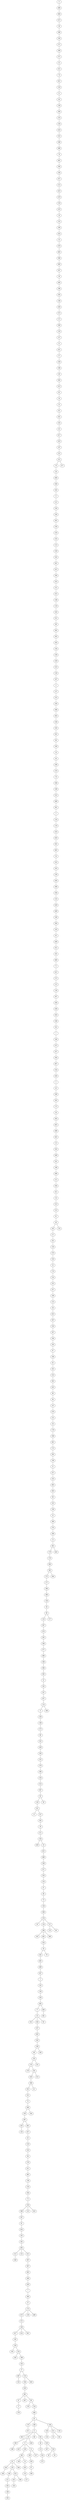 graph DFS_I_grafoErdos_Renyi_500_2000  {
0;
486;
464;
472;
38;
388;
330;
271;
309;
371;
52;
321;
74;
451;
318;
51;
141;
238;
300;
233;
230;
416;
325;
288;
488;
78;
462;
394;
336;
357;
215;
423;
479;
378;
470;
18;
155;
290;
424;
35;
476;
483;
366;
460;
347;
39;
440;
296;
295;
146;
436;
375;
171;
390;
120;
157;
31;
431;
57;
339;
186;
49;
395;
413;
65;
34;
25;
82;
261;
105;
45;
417;
410;
197;
222;
312;
70;
28;
406;
340;
182;
9;
121;
256;
244;
302;
258;
220;
235;
115;
259;
245;
441;
415;
284;
353;
151;
322;
148;
119;
165;
251;
88;
365;
305;
283;
144;
239;
329;
223;
126;
167;
4;
137;
225;
240;
396;
363;
236;
195;
341;
96;
209;
16;
44;
206;
210;
76;
266;
199;
252;
499;
391;
3;
124;
118;
333;
450;
281;
465;
54;
355;
203;
228;
456;
389;
294;
132;
428;
409;
190;
364;
103;
63;
449;
351;
69;
480;
71;
421;
272;
112;
128;
307;
260;
438;
263;
246;
64;
1;
184;
475;
337;
304;
467;
254;
430;
5;
43;
269;
303;
172;
56;
383;
402;
498;
442;
23;
205;
408;
241;
168;
496;
111;
264;
85;
24;
313;
213;
91;
40;
242;
117;
161;
150;
370;
316;
55;
174;
214;
323;
327;
169;
125;
36;
453;
297;
250;
207;
164;
183;
87;
166;
92;
181;
253;
392;
433;
86;
84;
147;
478;
131;
26;
178;
208;
491;
175;
285;
106;
21;
257;
142;
495;
393;
90;
102;
338;
32;
369;
374;
289;
13;
381;
179;
176;
494;
282;
275;
177;
398;
286;
158;
58;
80;
133;
397;
474;
202;
346;
377;
466;
348;
384;
382;
22;
162;
247;
437;
114;
6;
328;
198;
273;
68;
332;
439;
200;
232;
379;
380;
234;
314;
367;
93;
130;
331;
12;
237;
345;
29;
211;
334;
459;
10;
422;
468;
248;
317;
320;
216;
47;
48;
73;
136;
308;
276;
20;
134;
306;
163;
463;
354;
50;
262;
492;
469;
447;
2;
145;
156;
326;
485;
77;
53;
352;
356;
107;
445;
343;
249;
89;
335;
274;
270;
291;
426;
386;
201;
101;
75;
448;
350;
497;
435;
143;
461;
427;
42;
219;
310;
94;
279;
411;
482;
138;
218;
204;
72;
319;
368;
267;
62;
454;
192;
342;
493;
212;
349;
152;
412;
287;
387;
405;
446;
429;
7;
360;
37;
173;
473;
372;
109;
457;
185;
358;
104;
224;
265;
299;
243;
27;
487;
255;
110;
194;
418;
481;
67;
17;
376;
407;
99;
278;
154;
484;
81;
170;
471;
280;
11;
362;
19;
180;
298;
8;
432;
229;
385;
61;
434;
196;
129;
149;
311;
292;
189;
293;
425;
452;
193;
268;
444;
140;
14;
420;
153;
127;
15;
100;
359;
97;
399;
227;
458;
98;
301;
46;
113;
324;
373;
419;
187;
226;
30;
95;
108;
159;
116;
221;
33;
66;
191;
403;
414;
401;
139;
489;
122;
455;
344;
41;
315;
231;
160;
83;
400;
361;
79;
490;
217;
123;
60;
59;
188;
277;
404;
443;
135;
477;
0 -- 486;
486 -- 464;
464 -- 472;
472 -- 38;
38 -- 388;
388 -- 330;
330 -- 271;
271 -- 309;
309 -- 371;
371 -- 52;
52 -- 321;
321 -- 74;
74 -- 451;
451 -- 318;
318 -- 51;
51 -- 141;
141 -- 238;
238 -- 300;
300 -- 233;
233 -- 230;
230 -- 416;
416 -- 325;
325 -- 288;
288 -- 488;
488 -- 78;
78 -- 462;
462 -- 394;
394 -- 336;
336 -- 357;
357 -- 215;
215 -- 423;
423 -- 479;
479 -- 378;
378 -- 470;
470 -- 18;
18 -- 155;
155 -- 290;
290 -- 424;
424 -- 35;
35 -- 476;
476 -- 483;
483 -- 366;
366 -- 460;
460 -- 347;
347 -- 39;
39 -- 440;
440 -- 296;
296 -- 295;
295 -- 146;
146 -- 436;
436 -- 375;
375 -- 171;
171 -- 390;
390 -- 120;
120 -- 157;
157 -- 31;
31 -- 431;
431 -- 57;
57 -- 339;
339 -- 186;
186 -- 49;
49 -- 395;
395 -- 413;
413 -- 65;
65 -- 34;
34 -- 25;
25 -- 82;
82 -- 261;
261 -- 105;
105 -- 45;
45 -- 417;
417 -- 410;
410 -- 197;
197 -- 222;
222 -- 312;
312 -- 70;
70 -- 28;
28 -- 406;
406 -- 340;
340 -- 182;
182 -- 9;
9 -- 121;
121 -- 256;
256 -- 244;
244 -- 302;
302 -- 258;
258 -- 220;
220 -- 235;
235 -- 115;
115 -- 259;
259 -- 245;
245 -- 441;
441 -- 415;
415 -- 284;
284 -- 353;
353 -- 151;
151 -- 322;
322 -- 148;
148 -- 119;
119 -- 165;
165 -- 251;
251 -- 88;
88 -- 365;
365 -- 305;
305 -- 283;
283 -- 144;
144 -- 239;
239 -- 329;
329 -- 223;
223 -- 126;
126 -- 167;
167 -- 4;
4 -- 137;
137 -- 225;
225 -- 240;
240 -- 396;
396 -- 363;
363 -- 236;
236 -- 195;
195 -- 341;
341 -- 96;
96 -- 209;
209 -- 16;
16 -- 44;
44 -- 206;
206 -- 210;
210 -- 76;
76 -- 266;
266 -- 199;
199 -- 252;
252 -- 499;
499 -- 391;
391 -- 3;
3 -- 124;
124 -- 118;
118 -- 333;
333 -- 450;
450 -- 281;
281 -- 465;
465 -- 54;
54 -- 355;
355 -- 203;
203 -- 228;
228 -- 456;
456 -- 389;
389 -- 294;
294 -- 132;
132 -- 428;
428 -- 409;
409 -- 190;
190 -- 364;
364 -- 103;
103 -- 63;
63 -- 449;
449 -- 351;
351 -- 69;
69 -- 480;
480 -- 71;
71 -- 421;
421 -- 272;
272 -- 112;
112 -- 128;
128 -- 307;
307 -- 260;
260 -- 438;
438 -- 263;
263 -- 246;
246 -- 64;
64 -- 1;
1 -- 184;
184 -- 475;
475 -- 337;
337 -- 304;
304 -- 467;
467 -- 254;
254 -- 430;
430 -- 5;
5 -- 43;
43 -- 269;
269 -- 303;
303 -- 172;
172 -- 56;
56 -- 383;
383 -- 402;
402 -- 498;
498 -- 442;
442 -- 23;
23 -- 205;
205 -- 408;
408 -- 241;
241 -- 168;
168 -- 496;
496 -- 111;
111 -- 264;
264 -- 85;
85 -- 24;
24 -- 313;
313 -- 213;
213 -- 91;
91 -- 40;
40 -- 242;
242 -- 117;
117 -- 161;
161 -- 150;
150 -- 370;
370 -- 316;
316 -- 55;
55 -- 174;
174 -- 214;
214 -- 323;
323 -- 327;
327 -- 169;
169 -- 125;
125 -- 36;
36 -- 453;
453 -- 297;
297 -- 250;
250 -- 207;
207 -- 164;
164 -- 183;
183 -- 87;
87 -- 166;
166 -- 92;
92 -- 181;
181 -- 253;
253 -- 392;
392 -- 433;
433 -- 86;
86 -- 84;
84 -- 147;
147 -- 478;
478 -- 131;
131 -- 26;
26 -- 178;
178 -- 208;
208 -- 491;
491 -- 175;
175 -- 285;
285 -- 106;
106 -- 21;
21 -- 257;
257 -- 142;
142 -- 495;
495 -- 393;
393 -- 90;
90 -- 102;
102 -- 338;
338 -- 32;
32 -- 369;
369 -- 374;
374 -- 289;
289 -- 13;
13 -- 381;
381 -- 179;
179 -- 176;
176 -- 494;
494 -- 282;
282 -- 275;
275 -- 177;
177 -- 398;
398 -- 286;
286 -- 158;
158 -- 58;
58 -- 80;
80 -- 133;
133 -- 397;
397 -- 474;
474 -- 202;
202 -- 346;
346 -- 377;
377 -- 466;
466 -- 348;
348 -- 384;
384 -- 382;
382 -- 22;
22 -- 162;
162 -- 247;
247 -- 437;
437 -- 114;
114 -- 6;
6 -- 328;
328 -- 198;
198 -- 273;
273 -- 68;
68 -- 332;
332 -- 439;
439 -- 200;
200 -- 232;
232 -- 379;
379 -- 380;
380 -- 234;
234 -- 314;
314 -- 367;
367 -- 93;
93 -- 130;
130 -- 331;
331 -- 12;
331 -- 237;
237 -- 345;
345 -- 29;
29 -- 211;
211 -- 334;
334 -- 459;
334 -- 10;
10 -- 422;
422 -- 468;
468 -- 248;
248 -- 317;
317 -- 320;
320 -- 216;
216 -- 47;
47 -- 48;
48 -- 73;
73 -- 136;
136 -- 308;
308 -- 276;
276 -- 20;
276 -- 134;
134 -- 306;
306 -- 163;
306 -- 463;
463 -- 354;
354 -- 50;
50 -- 262;
262 -- 492;
492 -- 469;
469 -- 447;
447 -- 2;
2 -- 145;
145 -- 156;
156 -- 326;
326 -- 485;
485 -- 77;
77 -- 53;
53 -- 352;
53 -- 356;
356 -- 107;
107 -- 445;
445 -- 343;
343 -- 249;
249 -- 89;
89 -- 335;
335 -- 274;
274 -- 270;
274 -- 291;
291 -- 426;
426 -- 386;
386 -- 201;
201 -- 101;
101 -- 75;
75 -- 448;
448 -- 350;
350 -- 497;
497 -- 435;
435 -- 143;
497 -- 461;
461 -- 427;
427 -- 42;
42 -- 219;
219 -- 310;
310 -- 94;
94 -- 279;
279 -- 411;
411 -- 482;
482 -- 138;
138 -- 218;
218 -- 204;
204 -- 72;
72 -- 319;
319 -- 368;
368 -- 267;
267 -- 62;
62 -- 454;
454 -- 192;
192 -- 342;
342 -- 493;
493 -- 212;
212 -- 349;
493 -- 152;
493 -- 412;
412 -- 287;
287 -- 387;
387 -- 405;
405 -- 446;
446 -- 429;
429 -- 7;
7 -- 360;
360 -- 37;
37 -- 173;
173 -- 473;
473 -- 372;
372 -- 109;
109 -- 457;
457 -- 185;
185 -- 358;
358 -- 104;
358 -- 224;
224 -- 265;
224 -- 299;
299 -- 243;
243 -- 27;
27 -- 487;
487 -- 255;
27 -- 110;
110 -- 194;
194 -- 418;
418 -- 481;
481 -- 67;
67 -- 17;
17 -- 376;
481 -- 407;
481 -- 99;
99 -- 278;
99 -- 154;
154 -- 484;
484 -- 81;
81 -- 170;
170 -- 471;
81 -- 280;
280 -- 11;
11 -- 362;
11 -- 19;
19 -- 180;
180 -- 298;
19 -- 8;
8 -- 432;
8 -- 229;
229 -- 385;
385 -- 61;
61 -- 434;
434 -- 196;
61 -- 129;
129 -- 149;
149 -- 311;
311 -- 292;
292 -- 189;
189 -- 293;
129 -- 425;
425 -- 452;
452 -- 193;
425 -- 268;
61 -- 444;
385 -- 140;
385 -- 14;
14 -- 420;
420 -- 153;
153 -- 127;
8 -- 15;
15 -- 100;
100 -- 359;
359 -- 97;
97 -- 399;
15 -- 227;
19 -- 458;
11 -- 98;
11 -- 301;
301 -- 46;
46 -- 113;
113 -- 324;
324 -- 373;
301 -- 419;
419 -- 187;
419 -- 226;
226 -- 30;
226 -- 95;
81 -- 108;
108 -- 159;
159 -- 116;
108 -- 221;
221 -- 33;
221 -- 66;
108 -- 191;
110 -- 403;
109 -- 414;
109 -- 401;
173 -- 139;
173 -- 489;
319 -- 122;
319 -- 455;
448 -- 344;
386 -- 41;
291 -- 315;
335 -- 231;
249 -- 160;
53 -- 83;
485 -- 400;
400 -- 361;
50 -- 79;
306 -- 490;
276 -- 217;
217 -- 123;
217 -- 60;
93 -- 59;
114 -- 188;
80 -- 277;
282 -- 404;
381 -- 443;
40 -- 135;
312 -- 477;
}